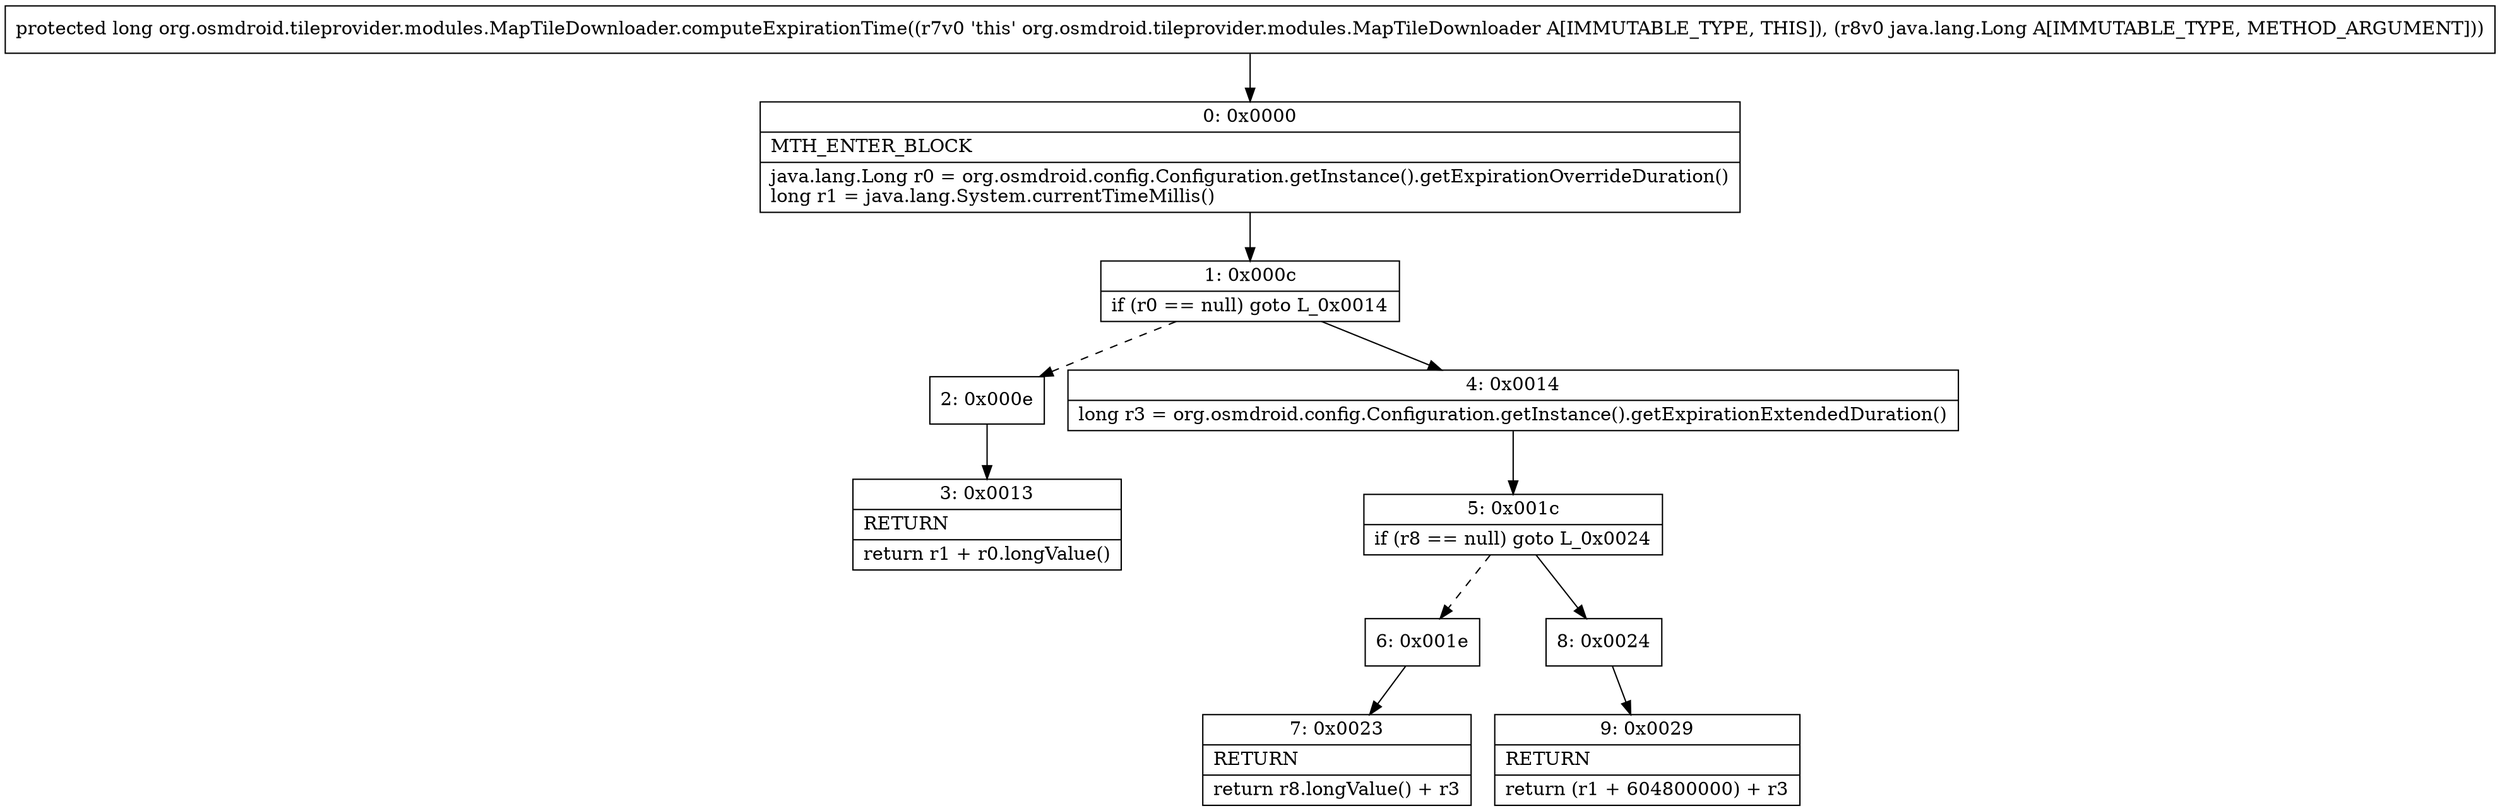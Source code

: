 digraph "CFG fororg.osmdroid.tileprovider.modules.MapTileDownloader.computeExpirationTime(Ljava\/lang\/Long;)J" {
Node_0 [shape=record,label="{0\:\ 0x0000|MTH_ENTER_BLOCK\l|java.lang.Long r0 = org.osmdroid.config.Configuration.getInstance().getExpirationOverrideDuration()\llong r1 = java.lang.System.currentTimeMillis()\l}"];
Node_1 [shape=record,label="{1\:\ 0x000c|if (r0 == null) goto L_0x0014\l}"];
Node_2 [shape=record,label="{2\:\ 0x000e}"];
Node_3 [shape=record,label="{3\:\ 0x0013|RETURN\l|return r1 + r0.longValue()\l}"];
Node_4 [shape=record,label="{4\:\ 0x0014|long r3 = org.osmdroid.config.Configuration.getInstance().getExpirationExtendedDuration()\l}"];
Node_5 [shape=record,label="{5\:\ 0x001c|if (r8 == null) goto L_0x0024\l}"];
Node_6 [shape=record,label="{6\:\ 0x001e}"];
Node_7 [shape=record,label="{7\:\ 0x0023|RETURN\l|return r8.longValue() + r3\l}"];
Node_8 [shape=record,label="{8\:\ 0x0024}"];
Node_9 [shape=record,label="{9\:\ 0x0029|RETURN\l|return (r1 + 604800000) + r3\l}"];
MethodNode[shape=record,label="{protected long org.osmdroid.tileprovider.modules.MapTileDownloader.computeExpirationTime((r7v0 'this' org.osmdroid.tileprovider.modules.MapTileDownloader A[IMMUTABLE_TYPE, THIS]), (r8v0 java.lang.Long A[IMMUTABLE_TYPE, METHOD_ARGUMENT])) }"];
MethodNode -> Node_0;
Node_0 -> Node_1;
Node_1 -> Node_2[style=dashed];
Node_1 -> Node_4;
Node_2 -> Node_3;
Node_4 -> Node_5;
Node_5 -> Node_6[style=dashed];
Node_5 -> Node_8;
Node_6 -> Node_7;
Node_8 -> Node_9;
}

